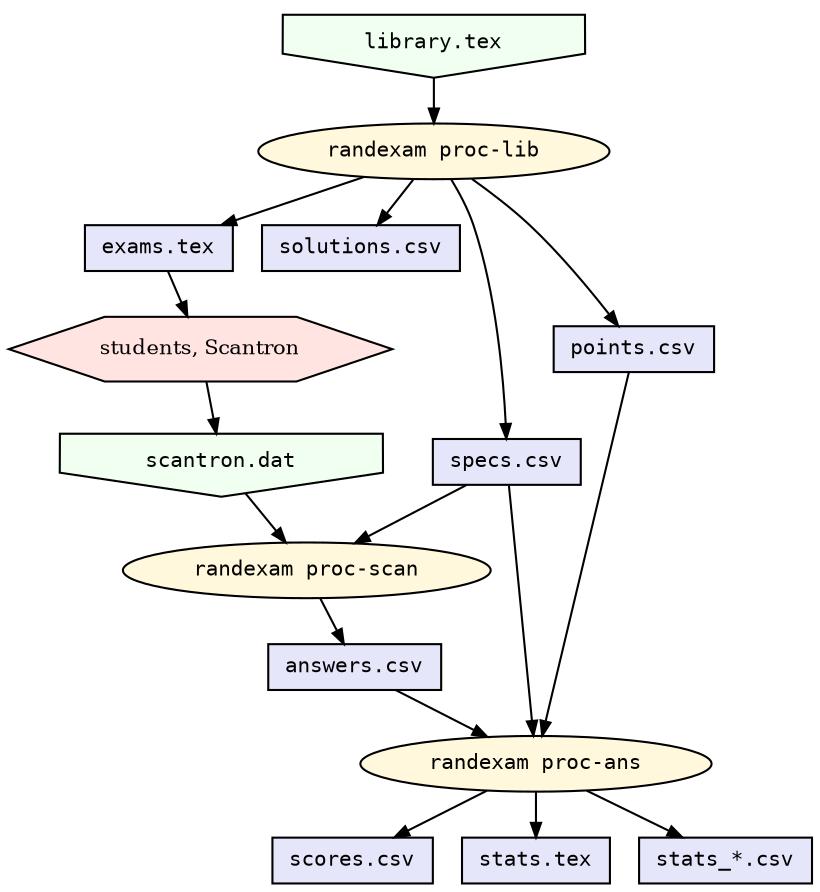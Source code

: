 digraph partmc_modules {
    rankdir = TB;
    node [fontsize = 10, height = 0.3, width = 0.5];
    graph [nodesep = 0.2, ranksep = 0.3];
    edge [arrowsize = 0.7];

    library [label="library.tex", fontname=Courier, shape=invhouse, style=filled, fillcolor=honeydew1];
    scantron [label="scantron.dat", fontname=Courier, shape=invhouse, style=filled, fillcolor=honeydew1];

    students [label="students, Scantron", shape=hexagon, style=filled, fillcolor=mistyrose1];

    exams [label="exams.tex", fontname=Courier, shape=box, style=filled, fillcolor=lavender];
    solutions [label="solutions.csv", fontname=Courier, shape=box, style=filled, fillcolor=lavender];
    specs [label="specs.csv", fontname=Courier, shape=box, style=filled, fillcolor=lavender];
    points [label="points.csv", fontname=Courier, shape=box, style=filled, fillcolor=lavender];
    answers [label="answers.csv", fontname=Courier, shape=box, style=filled, fillcolor=lavender];
    scores [label="scores.csv", fontname=Courier, shape=box, style=filled, fillcolor=lavender];
    stats [label="stats.tex", fontname=Courier, shape=box, style=filled, fillcolor=lavender];
    statsdata [label="stats_*.csv", fontname=Courier, shape=box, style=filled, fillcolor=lavender];

    proc_lib [label="randexam proc-lib", fontname=Courier, shape=ellipse, style=filled, fillcolor=cornsilk1];
    proc_scan [label="randexam proc-scan", fontname=Courier, shape=ellipse, style=filled, fillcolor=cornsilk1];
    proc_ans [label="randexam proc-ans", fontname=Courier, shape=ellipse, style=filled, fillcolor=cornsilk1];

    library -> proc_lib
    proc_lib -> { solutions; exams; specs; points }
    exams -> students
    students -> scantron
    { scantron; specs } -> proc_scan
    proc_scan -> answers
    { specs ; answers; points } -> proc_ans
    proc_ans -> { scores; stats; statsdata }
}
